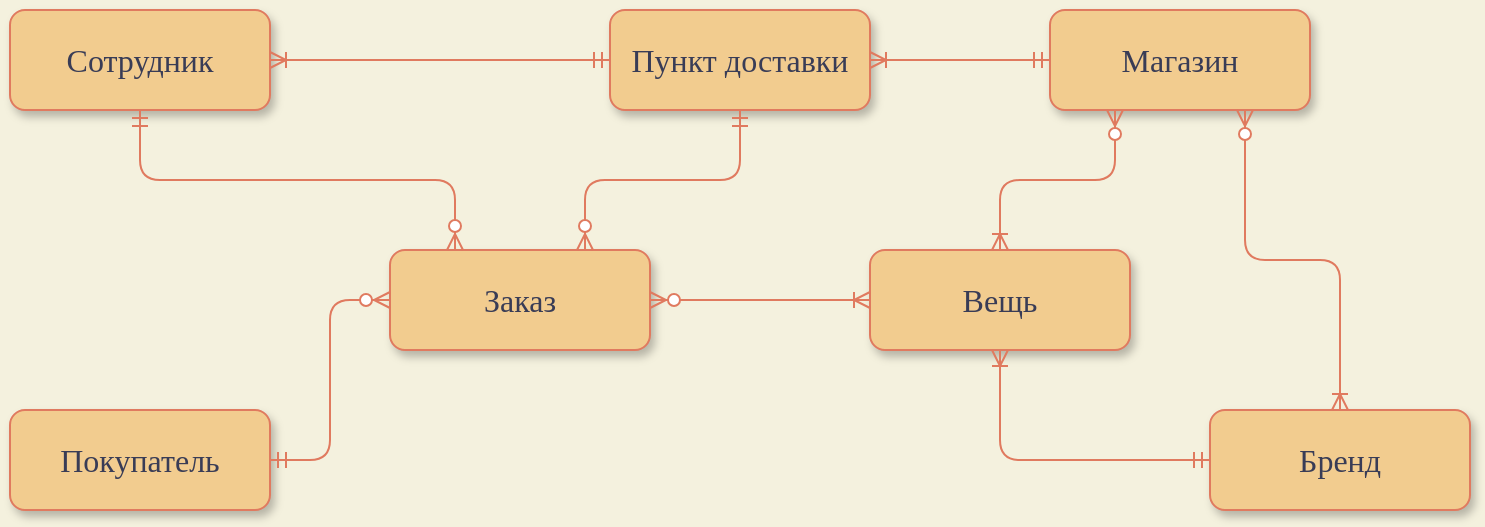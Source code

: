 <mxfile version="14.5.3" type="github"><diagram id="ui-uAPo_W3JJ6ZA9OJaD" name="Page-1"><mxGraphModel dx="946" dy="645" grid="1" gridSize="10" guides="1" tooltips="1" connect="1" arrows="1" fold="1" page="1" pageScale="1" pageWidth="827" pageHeight="1169" background="#F4F1DE" math="0" shadow="0"><root><mxCell id="0"/><mxCell id="1" parent="0"/><mxCell id="WnPyDtnrrIMalFh2MoFo-1" value="&lt;font face=&quot;Georgia&quot; size=&quot;3&quot;&gt;Заказ&lt;/font&gt;" style="rounded=1;whiteSpace=wrap;html=1;shadow=1;glass=0;sketch=0;fillColor=#F2CC8F;strokeColor=#E07A5F;fontColor=#393C56;" vertex="1" parent="1"><mxGeometry x="220" y="310" width="130" height="50" as="geometry"/></mxCell><mxCell id="WnPyDtnrrIMalFh2MoFo-3" value="&lt;font face=&quot;Georgia&quot; size=&quot;3&quot;&gt;Покупатель&lt;br&gt;&lt;/font&gt;" style="rounded=1;whiteSpace=wrap;html=1;shadow=1;fillColor=#F2CC8F;strokeColor=#E07A5F;fontColor=#393C56;" vertex="1" parent="1"><mxGeometry x="30" y="390" width="130" height="50" as="geometry"/></mxCell><mxCell id="WnPyDtnrrIMalFh2MoFo-4" value="" style="edgeStyle=entityRelationEdgeStyle;fontSize=12;html=1;endArrow=ERzeroToMany;startArrow=ERmandOne;exitX=1;exitY=0.5;exitDx=0;exitDy=0;entryX=0;entryY=0.5;entryDx=0;entryDy=0;labelBackgroundColor=#F4F1DE;strokeColor=#E07A5F;fontColor=#393C56;" edge="1" parent="1" source="WnPyDtnrrIMalFh2MoFo-3" target="WnPyDtnrrIMalFh2MoFo-1"><mxGeometry width="100" height="100" relative="1" as="geometry"><mxPoint x="360" y="380" as="sourcePoint"/><mxPoint x="460" y="280" as="targetPoint"/></mxGeometry></mxCell><mxCell id="WnPyDtnrrIMalFh2MoFo-5" value="&lt;font face=&quot;Georgia&quot; size=&quot;3&quot;&gt;Пункт доставки&lt;/font&gt;" style="rounded=1;whiteSpace=wrap;html=1;shadow=1;fillColor=#F2CC8F;strokeColor=#E07A5F;fontColor=#393C56;" vertex="1" parent="1"><mxGeometry x="330" y="190" width="130" height="50" as="geometry"/></mxCell><mxCell id="WnPyDtnrrIMalFh2MoFo-6" value="" style="fontSize=12;html=1;endArrow=ERzeroToMany;startArrow=ERmandOne;rounded=1;entryX=0.75;entryY=0;entryDx=0;entryDy=0;exitX=0.5;exitY=1;exitDx=0;exitDy=0;edgeStyle=orthogonalEdgeStyle;labelBackgroundColor=#F4F1DE;strokeColor=#E07A5F;fontColor=#393C56;" edge="1" parent="1" source="WnPyDtnrrIMalFh2MoFo-5" target="WnPyDtnrrIMalFh2MoFo-1"><mxGeometry width="100" height="100" relative="1" as="geometry"><mxPoint x="395" y="240" as="sourcePoint"/><mxPoint x="520" y="280" as="targetPoint"/></mxGeometry></mxCell><mxCell id="WnPyDtnrrIMalFh2MoFo-8" value="&lt;font face=&quot;Georgia&quot; size=&quot;3&quot;&gt;Магазин&lt;/font&gt;" style="rounded=1;whiteSpace=wrap;html=1;shadow=1;fillColor=#F2CC8F;strokeColor=#E07A5F;fontColor=#393C56;" vertex="1" parent="1"><mxGeometry x="550" y="190" width="130" height="50" as="geometry"/></mxCell><mxCell id="WnPyDtnrrIMalFh2MoFo-9" value="" style="edgeStyle=entityRelationEdgeStyle;fontSize=12;html=1;endArrow=ERoneToMany;startArrow=ERmandOne;strokeColor=#E07A5F;entryX=1;entryY=0.5;entryDx=0;entryDy=0;exitX=0;exitY=0.5;exitDx=0;exitDy=0;labelBackgroundColor=#F4F1DE;fontColor=#393C56;" edge="1" parent="1" source="WnPyDtnrrIMalFh2MoFo-8" target="WnPyDtnrrIMalFh2MoFo-5"><mxGeometry width="100" height="100" relative="1" as="geometry"><mxPoint x="360" y="300" as="sourcePoint"/><mxPoint x="510" y="250" as="targetPoint"/></mxGeometry></mxCell><mxCell id="WnPyDtnrrIMalFh2MoFo-10" value="&lt;font face=&quot;Georgia&quot; size=&quot;3&quot;&gt;Вещь&lt;/font&gt;" style="rounded=1;whiteSpace=wrap;html=1;shadow=1;fillColor=#F2CC8F;strokeColor=#E07A5F;fontColor=#393C56;" vertex="1" parent="1"><mxGeometry x="460" y="310" width="130" height="50" as="geometry"/></mxCell><mxCell id="WnPyDtnrrIMalFh2MoFo-12" value="" style="edgeStyle=orthogonalEdgeStyle;fontSize=12;html=1;endArrow=ERoneToMany;startArrow=ERzeroToMany;strokeColor=#E07A5F;exitX=1;exitY=0.5;exitDx=0;exitDy=0;entryX=0;entryY=0.5;entryDx=0;entryDy=0;labelBackgroundColor=#F4F1DE;fontColor=#393C56;" edge="1" parent="1" source="WnPyDtnrrIMalFh2MoFo-1" target="WnPyDtnrrIMalFh2MoFo-10"><mxGeometry width="100" height="100" relative="1" as="geometry"><mxPoint x="360" y="400" as="sourcePoint"/><mxPoint x="460" y="300" as="targetPoint"/></mxGeometry></mxCell><mxCell id="WnPyDtnrrIMalFh2MoFo-14" value="&lt;font face=&quot;Georgia&quot; size=&quot;3&quot;&gt;Сотрудник&lt;br&gt;&lt;/font&gt;" style="rounded=1;whiteSpace=wrap;html=1;shadow=1;fillColor=#F2CC8F;strokeColor=#E07A5F;fontColor=#393C56;" vertex="1" parent="1"><mxGeometry x="30" y="190" width="130" height="50" as="geometry"/></mxCell><mxCell id="WnPyDtnrrIMalFh2MoFo-16" value="" style="edgeStyle=orthogonalEdgeStyle;fontSize=12;html=1;endArrow=ERoneToMany;startArrow=ERmandOne;strokeColor=#E07A5F;entryX=1;entryY=0.5;entryDx=0;entryDy=0;exitX=0;exitY=0.5;exitDx=0;exitDy=0;labelBackgroundColor=#F4F1DE;fontColor=#393C56;" edge="1" parent="1" source="WnPyDtnrrIMalFh2MoFo-5" target="WnPyDtnrrIMalFh2MoFo-14"><mxGeometry width="100" height="100" relative="1" as="geometry"><mxPoint x="360" y="380" as="sourcePoint"/><mxPoint x="460" y="280" as="targetPoint"/></mxGeometry></mxCell><mxCell id="WnPyDtnrrIMalFh2MoFo-17" value="" style="fontSize=12;html=1;endArrow=ERzeroToMany;startArrow=ERmandOne;rounded=1;entryX=0.25;entryY=0;entryDx=0;entryDy=0;exitX=0.5;exitY=1;exitDx=0;exitDy=0;edgeStyle=orthogonalEdgeStyle;labelBackgroundColor=#F4F1DE;strokeColor=#E07A5F;fontColor=#393C56;" edge="1" parent="1" source="WnPyDtnrrIMalFh2MoFo-14" target="WnPyDtnrrIMalFh2MoFo-1"><mxGeometry width="100" height="100" relative="1" as="geometry"><mxPoint x="437.5" y="250" as="sourcePoint"/><mxPoint x="437.5" y="320" as="targetPoint"/></mxGeometry></mxCell><mxCell id="WnPyDtnrrIMalFh2MoFo-20" style="edgeStyle=orthogonalEdgeStyle;rounded=1;orthogonalLoop=1;jettySize=auto;html=1;exitX=0.5;exitY=1;exitDx=0;exitDy=0;strokeColor=#E07A5F;labelBackgroundColor=#F4F1DE;fontColor=#393C56;" edge="1" parent="1" source="WnPyDtnrrIMalFh2MoFo-10" target="WnPyDtnrrIMalFh2MoFo-10"><mxGeometry relative="1" as="geometry"/></mxCell><mxCell id="WnPyDtnrrIMalFh2MoFo-21" value="&lt;font face=&quot;Georgia&quot; size=&quot;3&quot;&gt;Бренд&lt;br&gt;&lt;/font&gt;" style="rounded=1;whiteSpace=wrap;html=1;shadow=1;fillColor=#F2CC8F;strokeColor=#E07A5F;fontColor=#393C56;" vertex="1" parent="1"><mxGeometry x="630" y="390" width="130" height="50" as="geometry"/></mxCell><mxCell id="WnPyDtnrrIMalFh2MoFo-22" value="" style="edgeStyle=orthogonalEdgeStyle;fontSize=12;html=1;endArrow=ERoneToMany;startArrow=ERmandOne;strokeColor=#E07A5F;entryX=0.5;entryY=1;entryDx=0;entryDy=0;exitX=0;exitY=0.5;exitDx=0;exitDy=0;labelBackgroundColor=#F4F1DE;fontColor=#393C56;" edge="1" parent="1" source="WnPyDtnrrIMalFh2MoFo-21" target="WnPyDtnrrIMalFh2MoFo-10"><mxGeometry width="100" height="100" relative="1" as="geometry"><mxPoint x="360" y="380" as="sourcePoint"/><mxPoint x="460" y="280" as="targetPoint"/></mxGeometry></mxCell><mxCell id="WnPyDtnrrIMalFh2MoFo-23" value="" style="edgeStyle=orthogonalEdgeStyle;fontSize=12;html=1;endArrow=ERoneToMany;startArrow=ERzeroToMany;strokeColor=#E07A5F;exitX=0.75;exitY=1;exitDx=0;exitDy=0;entryX=0.5;entryY=0;entryDx=0;entryDy=0;labelBackgroundColor=#F4F1DE;fontColor=#393C56;" edge="1" parent="1" source="WnPyDtnrrIMalFh2MoFo-8" target="WnPyDtnrrIMalFh2MoFo-21"><mxGeometry width="100" height="100" relative="1" as="geometry"><mxPoint x="360" y="380" as="sourcePoint"/><mxPoint x="460" y="280" as="targetPoint"/></mxGeometry></mxCell><mxCell id="WnPyDtnrrIMalFh2MoFo-24" value="" style="edgeStyle=orthogonalEdgeStyle;fontSize=12;html=1;endArrow=ERoneToMany;startArrow=ERzeroToMany;strokeColor=#E07A5F;exitX=0.25;exitY=1;exitDx=0;exitDy=0;entryX=0.5;entryY=0;entryDx=0;entryDy=0;labelBackgroundColor=#F4F1DE;fontColor=#393C56;" edge="1" parent="1" source="WnPyDtnrrIMalFh2MoFo-8" target="WnPyDtnrrIMalFh2MoFo-10"><mxGeometry width="100" height="100" relative="1" as="geometry"><mxPoint x="657.5" y="250" as="sourcePoint"/><mxPoint x="705" y="400" as="targetPoint"/></mxGeometry></mxCell></root></mxGraphModel></diagram></mxfile>